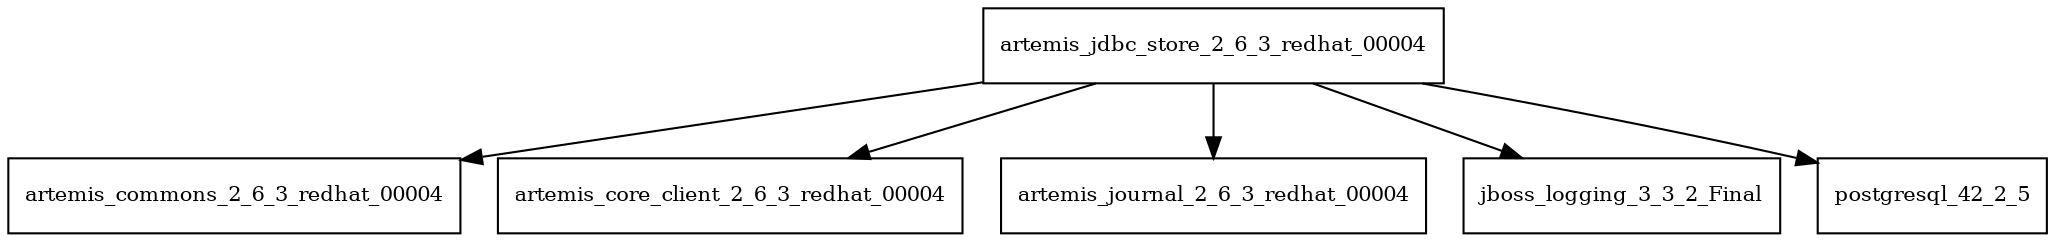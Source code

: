 digraph artemis_jdbc_store_2_6_3_redhat_00004_dependencies {
  node [shape = box, fontsize=10.0];
  artemis_jdbc_store_2_6_3_redhat_00004 -> artemis_commons_2_6_3_redhat_00004;
  artemis_jdbc_store_2_6_3_redhat_00004 -> artemis_core_client_2_6_3_redhat_00004;
  artemis_jdbc_store_2_6_3_redhat_00004 -> artemis_journal_2_6_3_redhat_00004;
  artemis_jdbc_store_2_6_3_redhat_00004 -> jboss_logging_3_3_2_Final;
  artemis_jdbc_store_2_6_3_redhat_00004 -> postgresql_42_2_5;
}

